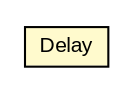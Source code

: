 #!/usr/local/bin/dot
#
# Class diagram 
# Generated by UMLGraph version R5_6-24-gf6e263 (http://www.umlgraph.org/)
#

digraph G {
	edge [fontname="arial",fontsize=10,labelfontname="arial",labelfontsize=10];
	node [fontname="arial",fontsize=10,shape=plaintext];
	nodesep=0.25;
	ranksep=0.5;
	// org.osmdroid.util.Delay
	c11556 [label=<<table title="org.osmdroid.util.Delay" border="0" cellborder="1" cellspacing="0" cellpadding="2" port="p" bgcolor="lemonChiffon" href="./Delay.html">
		<tr><td><table border="0" cellspacing="0" cellpadding="1">
<tr><td align="center" balign="center"> Delay </td></tr>
		</table></td></tr>
		</table>>, URL="./Delay.html", fontname="arial", fontcolor="black", fontsize=10.0];
}

